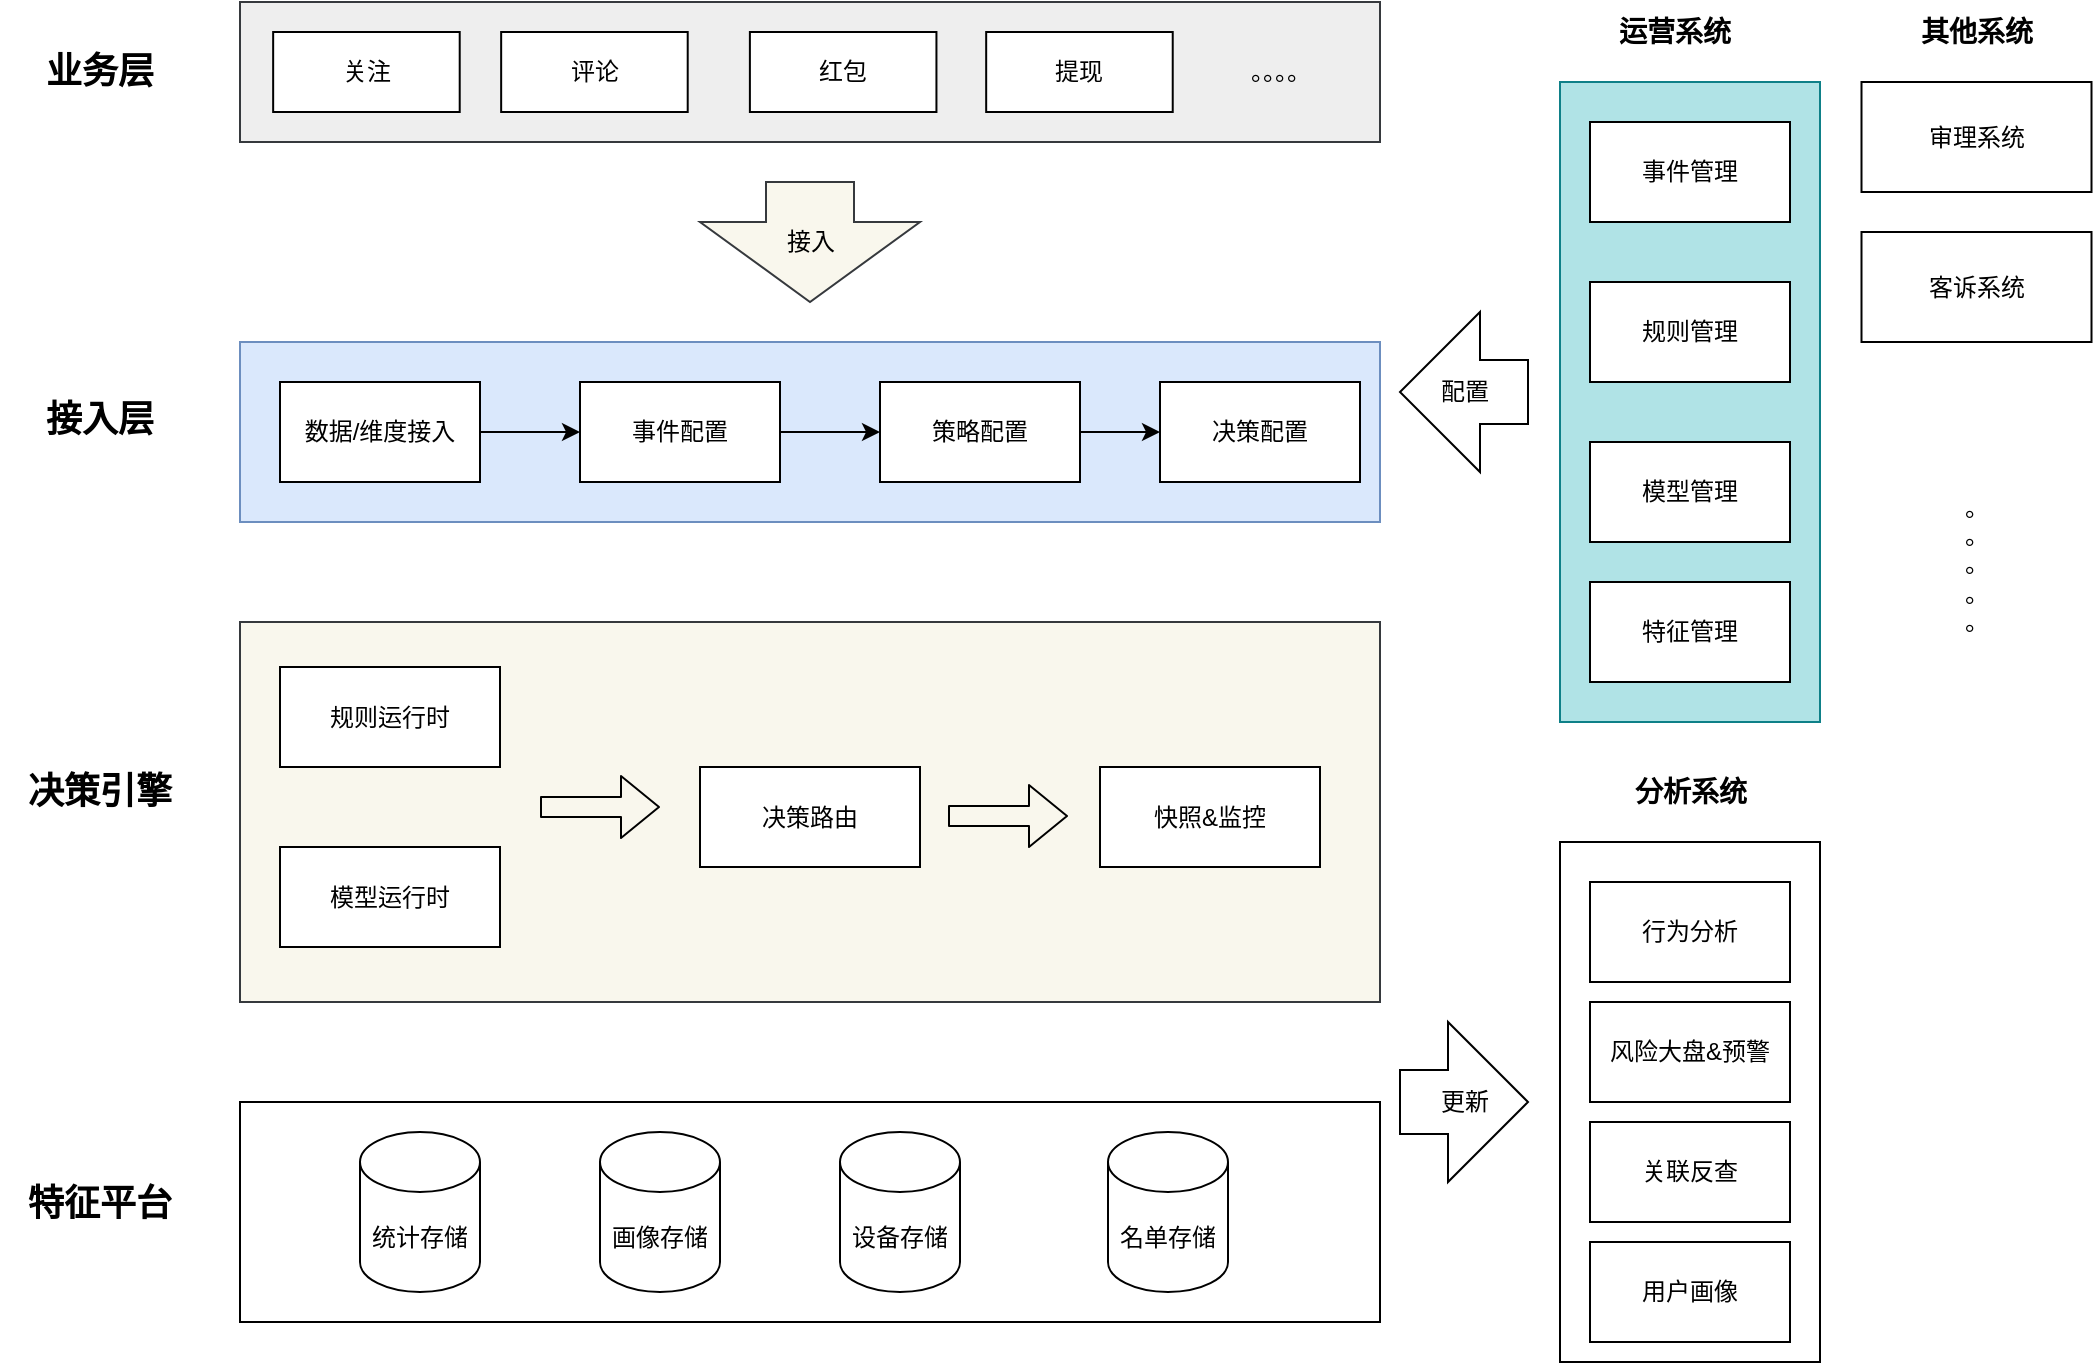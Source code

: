 <mxfile version="14.2.9" type="github">
  <diagram id="CgHuMHWb_MgUtAC-TnG3" name="Page-1">
    <mxGraphModel dx="2084" dy="786" grid="1" gridSize="10" guides="1" tooltips="1" connect="1" arrows="1" fold="1" page="1" pageScale="1" pageWidth="827" pageHeight="1169" math="0" shadow="0">
      <root>
        <mxCell id="0" />
        <mxCell id="1" parent="0" />
        <mxCell id="HVg_R_1ZHr7gGvRmpxuw-1" value="" style="rounded=0;whiteSpace=wrap;html=1;fillColor=#b0e3e6;strokeColor=#0e8088;" vertex="1" parent="1">
          <mxGeometry x="640" y="160" width="130" height="320" as="geometry" />
        </mxCell>
        <mxCell id="HVg_R_1ZHr7gGvRmpxuw-2" value="&lt;b&gt;&lt;font style=&quot;font-size: 14px&quot;&gt;运营系统&lt;/font&gt;&lt;/b&gt;" style="text;html=1;strokeColor=none;fillColor=none;align=center;verticalAlign=middle;whiteSpace=wrap;rounded=0;" vertex="1" parent="1">
          <mxGeometry x="655" y="120" width="85" height="30" as="geometry" />
        </mxCell>
        <mxCell id="HVg_R_1ZHr7gGvRmpxuw-3" value="事件管理" style="rounded=0;whiteSpace=wrap;html=1;" vertex="1" parent="1">
          <mxGeometry x="655" y="180" width="100" height="50" as="geometry" />
        </mxCell>
        <mxCell id="HVg_R_1ZHr7gGvRmpxuw-4" value="规则管理" style="rounded=0;whiteSpace=wrap;html=1;" vertex="1" parent="1">
          <mxGeometry x="655" y="260" width="100" height="50" as="geometry" />
        </mxCell>
        <mxCell id="HVg_R_1ZHr7gGvRmpxuw-5" value="模型管理" style="rounded=0;whiteSpace=wrap;html=1;" vertex="1" parent="1">
          <mxGeometry x="655" y="340" width="100" height="50" as="geometry" />
        </mxCell>
        <mxCell id="HVg_R_1ZHr7gGvRmpxuw-6" value="特征管理" style="rounded=0;whiteSpace=wrap;html=1;" vertex="1" parent="1">
          <mxGeometry x="655" y="410" width="100" height="50" as="geometry" />
        </mxCell>
        <mxCell id="HVg_R_1ZHr7gGvRmpxuw-14" value="&lt;b&gt;&lt;font style=&quot;font-size: 18px&quot;&gt;业务层&lt;/font&gt;&lt;/b&gt;" style="text;html=1;strokeColor=none;fillColor=none;align=center;verticalAlign=middle;whiteSpace=wrap;rounded=0;" vertex="1" parent="1">
          <mxGeometry x="-140" y="136.25" width="100" height="37.5" as="geometry" />
        </mxCell>
        <mxCell id="HVg_R_1ZHr7gGvRmpxuw-16" value="" style="group" vertex="1" connectable="0" parent="1">
          <mxGeometry x="-20" y="120" width="570" height="70" as="geometry" />
        </mxCell>
        <mxCell id="HVg_R_1ZHr7gGvRmpxuw-13" value="" style="group;strokeColor=#36393d;fillColor=#E6E6E6;container=0;" vertex="1" connectable="0" parent="HVg_R_1ZHr7gGvRmpxuw-16">
          <mxGeometry width="570" height="70" as="geometry" />
        </mxCell>
        <mxCell id="HVg_R_1ZHr7gGvRmpxuw-7" value="" style="rounded=0;whiteSpace=wrap;html=1;fillColor=#eeeeee;strokeColor=#36393d;" vertex="1" parent="HVg_R_1ZHr7gGvRmpxuw-16">
          <mxGeometry width="570" height="70" as="geometry" />
        </mxCell>
        <mxCell id="HVg_R_1ZHr7gGvRmpxuw-8" value="关注" style="rounded=0;whiteSpace=wrap;html=1;" vertex="1" parent="HVg_R_1ZHr7gGvRmpxuw-16">
          <mxGeometry x="16.582" y="15" width="93.273" height="40" as="geometry" />
        </mxCell>
        <mxCell id="HVg_R_1ZHr7gGvRmpxuw-9" value="评论" style="rounded=0;whiteSpace=wrap;html=1;" vertex="1" parent="HVg_R_1ZHr7gGvRmpxuw-16">
          <mxGeometry x="130.582" y="15" width="93.273" height="40" as="geometry" />
        </mxCell>
        <mxCell id="HVg_R_1ZHr7gGvRmpxuw-10" value="红包" style="rounded=0;whiteSpace=wrap;html=1;" vertex="1" parent="HVg_R_1ZHr7gGvRmpxuw-16">
          <mxGeometry x="254.945" y="15" width="93.273" height="40" as="geometry" />
        </mxCell>
        <mxCell id="HVg_R_1ZHr7gGvRmpxuw-11" value="提现" style="rounded=0;whiteSpace=wrap;html=1;" vertex="1" parent="HVg_R_1ZHr7gGvRmpxuw-16">
          <mxGeometry x="373.091" y="15" width="93.273" height="40" as="geometry" />
        </mxCell>
        <mxCell id="HVg_R_1ZHr7gGvRmpxuw-12" value="。。。。" style="text;html=1;strokeColor=none;fillColor=none;align=center;verticalAlign=middle;whiteSpace=wrap;rounded=0;" vertex="1" parent="HVg_R_1ZHr7gGvRmpxuw-16">
          <mxGeometry x="500.045" y="25" width="41.455" height="20" as="geometry" />
        </mxCell>
        <mxCell id="HVg_R_1ZHr7gGvRmpxuw-17" value="&lt;b&gt;&lt;font style=&quot;font-size: 18px&quot;&gt;接入层&lt;/font&gt;&lt;/b&gt;" style="text;html=1;strokeColor=none;fillColor=none;align=center;verticalAlign=middle;whiteSpace=wrap;rounded=0;" vertex="1" parent="1">
          <mxGeometry x="-140" y="310" width="100" height="37.5" as="geometry" />
        </mxCell>
        <mxCell id="HVg_R_1ZHr7gGvRmpxuw-25" value="接入" style="html=1;shadow=0;dashed=0;align=center;verticalAlign=middle;shape=mxgraph.arrows2.arrow;dy=0.6;dx=40;direction=south;notch=0;fillColor=#f9f7ed;strokeColor=#36393d;" vertex="1" parent="1">
          <mxGeometry x="210" y="210" width="110" height="60" as="geometry" />
        </mxCell>
        <mxCell id="HVg_R_1ZHr7gGvRmpxuw-31" value="" style="group" vertex="1" connectable="0" parent="1">
          <mxGeometry x="-20" y="290" width="570" height="90" as="geometry" />
        </mxCell>
        <mxCell id="HVg_R_1ZHr7gGvRmpxuw-15" value="" style="rounded=0;whiteSpace=wrap;html=1;fillColor=#dae8fc;strokeColor=#6c8ebf;" vertex="1" parent="HVg_R_1ZHr7gGvRmpxuw-31">
          <mxGeometry width="570" height="90" as="geometry" />
        </mxCell>
        <mxCell id="HVg_R_1ZHr7gGvRmpxuw-18" value="数据/维度接入" style="rounded=0;whiteSpace=wrap;html=1;" vertex="1" parent="HVg_R_1ZHr7gGvRmpxuw-31">
          <mxGeometry x="20" y="20" width="100" height="50" as="geometry" />
        </mxCell>
        <mxCell id="HVg_R_1ZHr7gGvRmpxuw-19" value="事件配置" style="rounded=0;whiteSpace=wrap;html=1;" vertex="1" parent="HVg_R_1ZHr7gGvRmpxuw-31">
          <mxGeometry x="170" y="20" width="100" height="50" as="geometry" />
        </mxCell>
        <mxCell id="HVg_R_1ZHr7gGvRmpxuw-20" value="" style="edgeStyle=orthogonalEdgeStyle;rounded=0;orthogonalLoop=1;jettySize=auto;html=1;" edge="1" parent="HVg_R_1ZHr7gGvRmpxuw-31" source="HVg_R_1ZHr7gGvRmpxuw-18" target="HVg_R_1ZHr7gGvRmpxuw-19">
          <mxGeometry relative="1" as="geometry" />
        </mxCell>
        <mxCell id="HVg_R_1ZHr7gGvRmpxuw-27" value="策略配置" style="rounded=0;whiteSpace=wrap;html=1;" vertex="1" parent="HVg_R_1ZHr7gGvRmpxuw-31">
          <mxGeometry x="320" y="20" width="100" height="50" as="geometry" />
        </mxCell>
        <mxCell id="HVg_R_1ZHr7gGvRmpxuw-28" value="" style="edgeStyle=orthogonalEdgeStyle;rounded=0;orthogonalLoop=1;jettySize=auto;html=1;" edge="1" parent="HVg_R_1ZHr7gGvRmpxuw-31" source="HVg_R_1ZHr7gGvRmpxuw-19" target="HVg_R_1ZHr7gGvRmpxuw-27">
          <mxGeometry relative="1" as="geometry" />
        </mxCell>
        <mxCell id="HVg_R_1ZHr7gGvRmpxuw-29" value="决策配置" style="rounded=0;whiteSpace=wrap;html=1;" vertex="1" parent="HVg_R_1ZHr7gGvRmpxuw-31">
          <mxGeometry x="460" y="20" width="100" height="50" as="geometry" />
        </mxCell>
        <mxCell id="HVg_R_1ZHr7gGvRmpxuw-30" value="" style="edgeStyle=orthogonalEdgeStyle;rounded=0;orthogonalLoop=1;jettySize=auto;html=1;" edge="1" parent="HVg_R_1ZHr7gGvRmpxuw-31" source="HVg_R_1ZHr7gGvRmpxuw-27" target="HVg_R_1ZHr7gGvRmpxuw-29">
          <mxGeometry relative="1" as="geometry" />
        </mxCell>
        <mxCell id="HVg_R_1ZHr7gGvRmpxuw-32" value="&lt;b&gt;&lt;font style=&quot;font-size: 14px&quot;&gt;分析系统&lt;/font&gt;&lt;/b&gt;" style="text;html=1;strokeColor=none;fillColor=none;align=center;verticalAlign=middle;whiteSpace=wrap;rounded=0;" vertex="1" parent="1">
          <mxGeometry x="662.5" y="500" width="85" height="30" as="geometry" />
        </mxCell>
        <mxCell id="HVg_R_1ZHr7gGvRmpxuw-33" value="配置" style="html=1;shadow=0;dashed=0;align=center;verticalAlign=middle;shape=mxgraph.arrows2.arrow;dy=0.6;dx=40;flipH=1;notch=0;fillColor=#ffffff;" vertex="1" parent="1">
          <mxGeometry x="560" y="275" width="64" height="80" as="geometry" />
        </mxCell>
        <mxCell id="HVg_R_1ZHr7gGvRmpxuw-34" value="" style="rounded=0;whiteSpace=wrap;html=1;" vertex="1" parent="1">
          <mxGeometry x="640" y="540" width="130" height="260" as="geometry" />
        </mxCell>
        <mxCell id="HVg_R_1ZHr7gGvRmpxuw-35" value="行为分析" style="rounded=0;whiteSpace=wrap;html=1;" vertex="1" parent="1">
          <mxGeometry x="655" y="560" width="100" height="50" as="geometry" />
        </mxCell>
        <mxCell id="HVg_R_1ZHr7gGvRmpxuw-36" value="风险大盘&amp;amp;预警" style="rounded=0;whiteSpace=wrap;html=1;" vertex="1" parent="1">
          <mxGeometry x="655" y="620" width="100" height="50" as="geometry" />
        </mxCell>
        <mxCell id="HVg_R_1ZHr7gGvRmpxuw-37" value="关联反查" style="rounded=0;whiteSpace=wrap;html=1;" vertex="1" parent="1">
          <mxGeometry x="655" y="680" width="100" height="50" as="geometry" />
        </mxCell>
        <mxCell id="HVg_R_1ZHr7gGvRmpxuw-38" value="用户画像" style="rounded=0;whiteSpace=wrap;html=1;" vertex="1" parent="1">
          <mxGeometry x="655" y="740" width="100" height="50" as="geometry" />
        </mxCell>
        <mxCell id="HVg_R_1ZHr7gGvRmpxuw-40" value="更新" style="html=1;shadow=0;dashed=0;align=center;verticalAlign=middle;shape=mxgraph.arrows2.arrow;dy=0.6;dx=40;notch=0;fillColor=#ffffff;" vertex="1" parent="1">
          <mxGeometry x="560" y="630" width="64" height="80" as="geometry" />
        </mxCell>
        <mxCell id="HVg_R_1ZHr7gGvRmpxuw-41" value="客诉系统" style="rounded=0;whiteSpace=wrap;html=1;" vertex="1" parent="1">
          <mxGeometry x="790.75" y="235" width="115" height="55" as="geometry" />
        </mxCell>
        <mxCell id="HVg_R_1ZHr7gGvRmpxuw-42" value="审理系统" style="rounded=0;whiteSpace=wrap;html=1;" vertex="1" parent="1">
          <mxGeometry x="790.75" y="160" width="115" height="55" as="geometry" />
        </mxCell>
        <mxCell id="HVg_R_1ZHr7gGvRmpxuw-43" value="。&lt;br&gt;。&lt;br&gt;。&lt;br&gt;。&lt;br&gt;。" style="text;html=1;strokeColor=none;fillColor=none;align=center;verticalAlign=middle;whiteSpace=wrap;rounded=0;" vertex="1" parent="1">
          <mxGeometry x="827" y="355" width="42.5" height="92.5" as="geometry" />
        </mxCell>
        <mxCell id="HVg_R_1ZHr7gGvRmpxuw-45" value="&lt;b&gt;&lt;font style=&quot;font-size: 14px&quot;&gt;其他系统&lt;/font&gt;&lt;/b&gt;" style="text;html=1;strokeColor=none;fillColor=none;align=center;verticalAlign=middle;whiteSpace=wrap;rounded=0;" vertex="1" parent="1">
          <mxGeometry x="805.75" y="120" width="85" height="30" as="geometry" />
        </mxCell>
        <mxCell id="HVg_R_1ZHr7gGvRmpxuw-47" value="" style="rounded=0;whiteSpace=wrap;html=1;fillColor=#ffffff;" vertex="1" parent="1">
          <mxGeometry x="-20" y="670" width="570" height="110" as="geometry" />
        </mxCell>
        <mxCell id="HVg_R_1ZHr7gGvRmpxuw-49" value="&lt;b&gt;&lt;font style=&quot;font-size: 18px&quot;&gt;决策引擎&lt;/font&gt;&lt;/b&gt;" style="text;html=1;strokeColor=none;fillColor=none;align=center;verticalAlign=middle;whiteSpace=wrap;rounded=0;" vertex="1" parent="1">
          <mxGeometry x="-140" y="496.25" width="100" height="37.5" as="geometry" />
        </mxCell>
        <mxCell id="HVg_R_1ZHr7gGvRmpxuw-50" value="&lt;b&gt;&lt;font style=&quot;font-size: 18px&quot;&gt;特征平台&lt;/font&gt;&lt;/b&gt;" style="text;html=1;strokeColor=none;fillColor=none;align=center;verticalAlign=middle;whiteSpace=wrap;rounded=0;" vertex="1" parent="1">
          <mxGeometry x="-140" y="702.5" width="100" height="37.5" as="geometry" />
        </mxCell>
        <mxCell id="HVg_R_1ZHr7gGvRmpxuw-62" value="" style="group" vertex="1" connectable="0" parent="1">
          <mxGeometry x="-20" y="430" width="570" height="190" as="geometry" />
        </mxCell>
        <mxCell id="HVg_R_1ZHr7gGvRmpxuw-46" value="" style="rounded=0;whiteSpace=wrap;html=1;fillColor=#f9f7ed;strokeColor=#36393d;" vertex="1" parent="HVg_R_1ZHr7gGvRmpxuw-62">
          <mxGeometry width="570" height="190" as="geometry" />
        </mxCell>
        <mxCell id="HVg_R_1ZHr7gGvRmpxuw-51" value="规则运行时" style="rounded=0;whiteSpace=wrap;html=1;fillColor=#ffffff;" vertex="1" parent="HVg_R_1ZHr7gGvRmpxuw-62">
          <mxGeometry x="20" y="22.5" width="110" height="50" as="geometry" />
        </mxCell>
        <mxCell id="HVg_R_1ZHr7gGvRmpxuw-52" value="模型运行时" style="rounded=0;whiteSpace=wrap;html=1;fillColor=#ffffff;" vertex="1" parent="HVg_R_1ZHr7gGvRmpxuw-62">
          <mxGeometry x="20" y="112.5" width="110" height="50" as="geometry" />
        </mxCell>
        <mxCell id="HVg_R_1ZHr7gGvRmpxuw-53" value="决策路由" style="rounded=0;whiteSpace=wrap;html=1;fillColor=#ffffff;" vertex="1" parent="HVg_R_1ZHr7gGvRmpxuw-62">
          <mxGeometry x="230" y="72.5" width="110" height="50" as="geometry" />
        </mxCell>
        <mxCell id="HVg_R_1ZHr7gGvRmpxuw-54" value="快照&amp;amp;监控" style="rounded=0;whiteSpace=wrap;html=1;fillColor=#ffffff;" vertex="1" parent="HVg_R_1ZHr7gGvRmpxuw-62">
          <mxGeometry x="430" y="72.5" width="110" height="50" as="geometry" />
        </mxCell>
        <mxCell id="HVg_R_1ZHr7gGvRmpxuw-60" value="" style="shape=flexArrow;endArrow=classic;html=1;" edge="1" parent="HVg_R_1ZHr7gGvRmpxuw-62">
          <mxGeometry width="50" height="50" relative="1" as="geometry">
            <mxPoint x="150" y="92.5" as="sourcePoint" />
            <mxPoint x="210" y="92.5" as="targetPoint" />
          </mxGeometry>
        </mxCell>
        <mxCell id="HVg_R_1ZHr7gGvRmpxuw-61" value="" style="shape=flexArrow;endArrow=classic;html=1;" edge="1" parent="HVg_R_1ZHr7gGvRmpxuw-62">
          <mxGeometry width="50" height="50" relative="1" as="geometry">
            <mxPoint x="354" y="97" as="sourcePoint" />
            <mxPoint x="414" y="97" as="targetPoint" />
          </mxGeometry>
        </mxCell>
        <mxCell id="HVg_R_1ZHr7gGvRmpxuw-63" value="统计存储" style="shape=cylinder3;whiteSpace=wrap;html=1;boundedLbl=1;backgroundOutline=1;size=15;fillColor=#ffffff;" vertex="1" parent="1">
          <mxGeometry x="40" y="685" width="60" height="80" as="geometry" />
        </mxCell>
        <mxCell id="HVg_R_1ZHr7gGvRmpxuw-64" value="画像存储" style="shape=cylinder3;whiteSpace=wrap;html=1;boundedLbl=1;backgroundOutline=1;size=15;fillColor=#ffffff;" vertex="1" parent="1">
          <mxGeometry x="160" y="685" width="60" height="80" as="geometry" />
        </mxCell>
        <mxCell id="HVg_R_1ZHr7gGvRmpxuw-65" value="设备存储" style="shape=cylinder3;whiteSpace=wrap;html=1;boundedLbl=1;backgroundOutline=1;size=15;fillColor=#ffffff;" vertex="1" parent="1">
          <mxGeometry x="280" y="685" width="60" height="80" as="geometry" />
        </mxCell>
        <mxCell id="HVg_R_1ZHr7gGvRmpxuw-66" value="名单存储" style="shape=cylinder3;whiteSpace=wrap;html=1;boundedLbl=1;backgroundOutline=1;size=15;fillColor=#ffffff;" vertex="1" parent="1">
          <mxGeometry x="414" y="685" width="60" height="80" as="geometry" />
        </mxCell>
      </root>
    </mxGraphModel>
  </diagram>
</mxfile>
